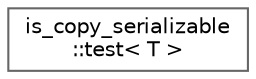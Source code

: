 digraph "Graphical Class Hierarchy"
{
 // LATEX_PDF_SIZE
  bgcolor="transparent";
  edge [fontname=Helvetica,fontsize=10,labelfontname=Helvetica,labelfontsize=10];
  node [fontname=Helvetica,fontsize=10,shape=box,height=0.2,width=0.4];
  rankdir="LR";
  Node0 [id="Node000000",label="is_copy_serializable\l::test\< T \>",height=0.2,width=0.4,color="grey40", fillcolor="white", style="filled",URL="$structis__copy__serializable_1_1test.html",tooltip=" "];
}
